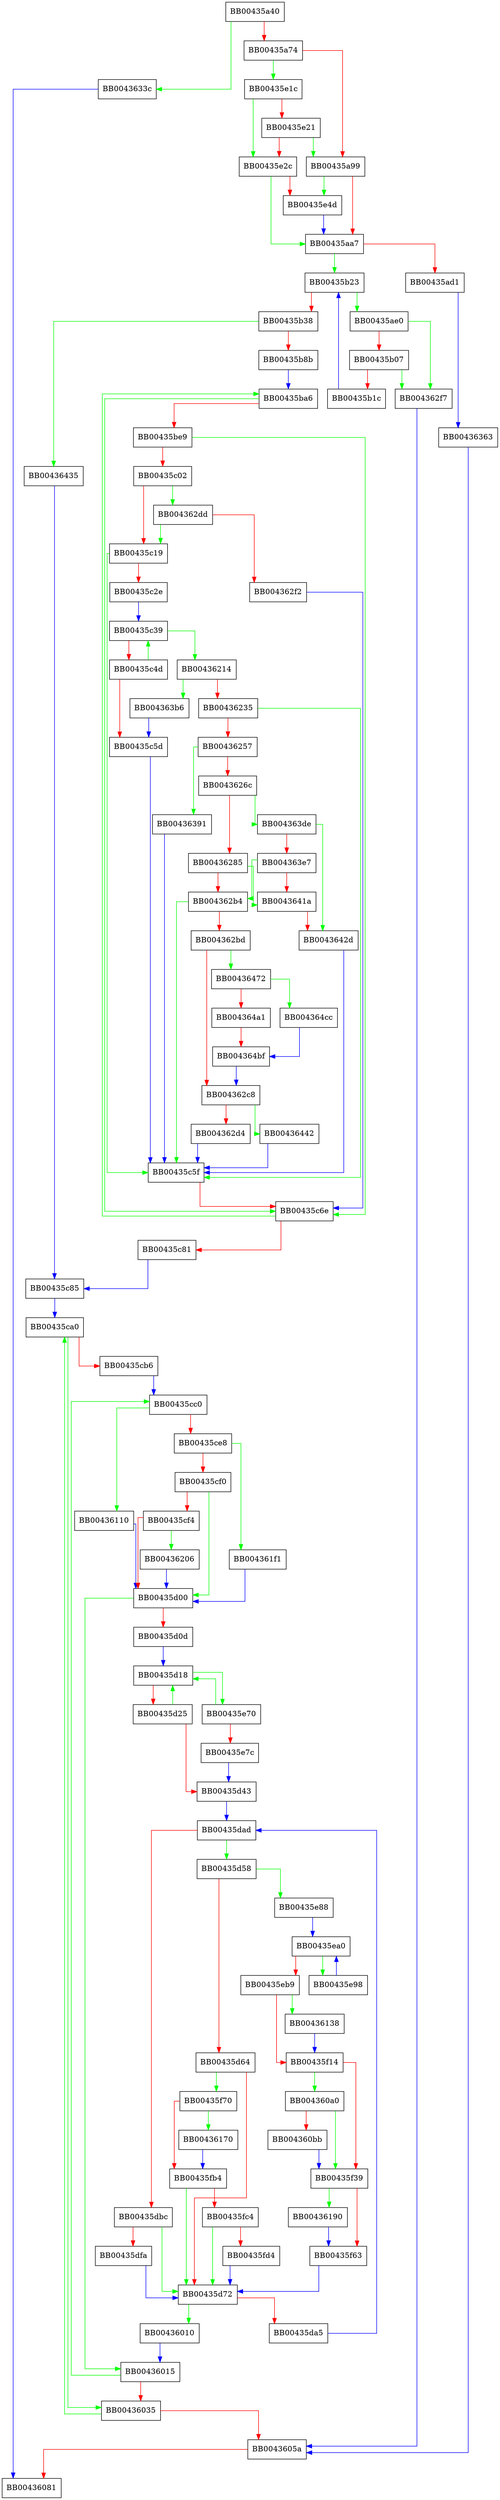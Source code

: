 digraph do_dir {
  node [shape="box"];
  graph [splines=ortho];
  BB00435a40 -> BB0043633c [color="green"];
  BB00435a40 -> BB00435a74 [color="red"];
  BB00435a74 -> BB00435e1c [color="green"];
  BB00435a74 -> BB00435a99 [color="red"];
  BB00435a99 -> BB00435e4d [color="green"];
  BB00435a99 -> BB00435aa7 [color="red"];
  BB00435aa7 -> BB00435b23 [color="green"];
  BB00435aa7 -> BB00435ad1 [color="red"];
  BB00435ad1 -> BB00436363 [color="blue"];
  BB00435ae0 -> BB004362f7 [color="green"];
  BB00435ae0 -> BB00435b07 [color="red"];
  BB00435b07 -> BB004362f7 [color="green"];
  BB00435b07 -> BB00435b1c [color="red"];
  BB00435b1c -> BB00435b23 [color="blue"];
  BB00435b23 -> BB00435ae0 [color="green"];
  BB00435b23 -> BB00435b38 [color="red"];
  BB00435b38 -> BB00436435 [color="green"];
  BB00435b38 -> BB00435b8b [color="red"];
  BB00435b8b -> BB00435ba6 [color="blue"];
  BB00435ba6 -> BB00435c6e [color="green"];
  BB00435ba6 -> BB00435be9 [color="red"];
  BB00435be9 -> BB00435c6e [color="green"];
  BB00435be9 -> BB00435c02 [color="red"];
  BB00435c02 -> BB004362dd [color="green"];
  BB00435c02 -> BB00435c19 [color="red"];
  BB00435c19 -> BB00435c5f [color="green"];
  BB00435c19 -> BB00435c2e [color="red"];
  BB00435c2e -> BB00435c39 [color="blue"];
  BB00435c39 -> BB00436214 [color="green"];
  BB00435c39 -> BB00435c4d [color="red"];
  BB00435c4d -> BB00435c39 [color="green"];
  BB00435c4d -> BB00435c5d [color="red"];
  BB00435c5d -> BB00435c5f [color="blue"];
  BB00435c5f -> BB00435c6e [color="red"];
  BB00435c6e -> BB00435ba6 [color="green"];
  BB00435c6e -> BB00435c81 [color="red"];
  BB00435c81 -> BB00435c85 [color="blue"];
  BB00435c85 -> BB00435ca0 [color="blue"];
  BB00435ca0 -> BB00436035 [color="green"];
  BB00435ca0 -> BB00435cb6 [color="red"];
  BB00435cb6 -> BB00435cc0 [color="blue"];
  BB00435cc0 -> BB00436110 [color="green"];
  BB00435cc0 -> BB00435ce8 [color="red"];
  BB00435ce8 -> BB004361f1 [color="green"];
  BB00435ce8 -> BB00435cf0 [color="red"];
  BB00435cf0 -> BB00435d00 [color="green"];
  BB00435cf0 -> BB00435cf4 [color="red"];
  BB00435cf4 -> BB00436206 [color="green"];
  BB00435cf4 -> BB00435d00 [color="red"];
  BB00435d00 -> BB00436015 [color="green"];
  BB00435d00 -> BB00435d0d [color="red"];
  BB00435d0d -> BB00435d18 [color="blue"];
  BB00435d18 -> BB00435e70 [color="green"];
  BB00435d18 -> BB00435d25 [color="red"];
  BB00435d25 -> BB00435d18 [color="green"];
  BB00435d25 -> BB00435d43 [color="red"];
  BB00435d43 -> BB00435dad [color="blue"];
  BB00435d58 -> BB00435e88 [color="green"];
  BB00435d58 -> BB00435d64 [color="red"];
  BB00435d64 -> BB00435f70 [color="green"];
  BB00435d64 -> BB00435d72 [color="red"];
  BB00435d72 -> BB00436010 [color="green"];
  BB00435d72 -> BB00435da5 [color="red"];
  BB00435da5 -> BB00435dad [color="blue"];
  BB00435dad -> BB00435d58 [color="green"];
  BB00435dad -> BB00435dbc [color="red"];
  BB00435dbc -> BB00435d72 [color="green"];
  BB00435dbc -> BB00435dfa [color="red"];
  BB00435dfa -> BB00435d72 [color="blue"];
  BB00435e1c -> BB00435e2c [color="green"];
  BB00435e1c -> BB00435e21 [color="red"];
  BB00435e21 -> BB00435a99 [color="green"];
  BB00435e21 -> BB00435e2c [color="red"];
  BB00435e2c -> BB00435aa7 [color="green"];
  BB00435e2c -> BB00435e4d [color="red"];
  BB00435e4d -> BB00435aa7 [color="blue"];
  BB00435e70 -> BB00435d18 [color="green"];
  BB00435e70 -> BB00435e7c [color="red"];
  BB00435e7c -> BB00435d43 [color="blue"];
  BB00435e88 -> BB00435ea0 [color="blue"];
  BB00435e98 -> BB00435ea0 [color="blue"];
  BB00435ea0 -> BB00435e98 [color="green"];
  BB00435ea0 -> BB00435eb9 [color="red"];
  BB00435eb9 -> BB00436138 [color="green"];
  BB00435eb9 -> BB00435f14 [color="red"];
  BB00435f14 -> BB004360a0 [color="green"];
  BB00435f14 -> BB00435f39 [color="red"];
  BB00435f39 -> BB00436190 [color="green"];
  BB00435f39 -> BB00435f63 [color="red"];
  BB00435f63 -> BB00435d72 [color="blue"];
  BB00435f70 -> BB00436170 [color="green"];
  BB00435f70 -> BB00435fb4 [color="red"];
  BB00435fb4 -> BB00435d72 [color="green"];
  BB00435fb4 -> BB00435fc4 [color="red"];
  BB00435fc4 -> BB00435d72 [color="green"];
  BB00435fc4 -> BB00435fd4 [color="red"];
  BB00435fd4 -> BB00435d72 [color="blue"];
  BB00436010 -> BB00436015 [color="blue"];
  BB00436015 -> BB00435cc0 [color="green"];
  BB00436015 -> BB00436035 [color="red"];
  BB00436035 -> BB00435ca0 [color="green"];
  BB00436035 -> BB0043605a [color="red"];
  BB0043605a -> BB00436081 [color="red"];
  BB004360a0 -> BB00435f39 [color="green"];
  BB004360a0 -> BB004360bb [color="red"];
  BB004360bb -> BB00435f39 [color="blue"];
  BB00436110 -> BB00435d00 [color="blue"];
  BB00436138 -> BB00435f14 [color="blue"];
  BB00436170 -> BB00435fb4 [color="blue"];
  BB00436190 -> BB00435f63 [color="blue"];
  BB004361f1 -> BB00435d00 [color="blue"];
  BB00436206 -> BB00435d00 [color="blue"];
  BB00436214 -> BB004363b6 [color="green"];
  BB00436214 -> BB00436235 [color="red"];
  BB00436235 -> BB00435c5f [color="green"];
  BB00436235 -> BB00436257 [color="red"];
  BB00436257 -> BB00436391 [color="green"];
  BB00436257 -> BB0043626c [color="red"];
  BB0043626c -> BB004363de [color="green"];
  BB0043626c -> BB00436285 [color="red"];
  BB00436285 -> BB0043641a [color="green"];
  BB00436285 -> BB004362b4 [color="red"];
  BB004362b4 -> BB00435c5f [color="green"];
  BB004362b4 -> BB004362bd [color="red"];
  BB004362bd -> BB00436472 [color="green"];
  BB004362bd -> BB004362c8 [color="red"];
  BB004362c8 -> BB00436442 [color="green"];
  BB004362c8 -> BB004362d4 [color="red"];
  BB004362d4 -> BB00435c5f [color="blue"];
  BB004362dd -> BB00435c19 [color="green"];
  BB004362dd -> BB004362f2 [color="red"];
  BB004362f2 -> BB00435c6e [color="blue"];
  BB004362f7 -> BB0043605a [color="blue"];
  BB0043633c -> BB00436081 [color="blue"];
  BB00436363 -> BB0043605a [color="blue"];
  BB00436391 -> BB00435c5f [color="blue"];
  BB004363b6 -> BB00435c5d [color="blue"];
  BB004363de -> BB0043642d [color="green"];
  BB004363de -> BB004363e7 [color="red"];
  BB004363e7 -> BB004362b4 [color="green"];
  BB004363e7 -> BB0043641a [color="red"];
  BB0043641a -> BB0043642d [color="red"];
  BB0043642d -> BB00435c5f [color="blue"];
  BB00436435 -> BB00435c85 [color="blue"];
  BB00436442 -> BB00435c5f [color="blue"];
  BB00436472 -> BB004364cc [color="green"];
  BB00436472 -> BB004364a1 [color="red"];
  BB004364a1 -> BB004364bf [color="red"];
  BB004364bf -> BB004362c8 [color="blue"];
  BB004364cc -> BB004364bf [color="blue"];
}
